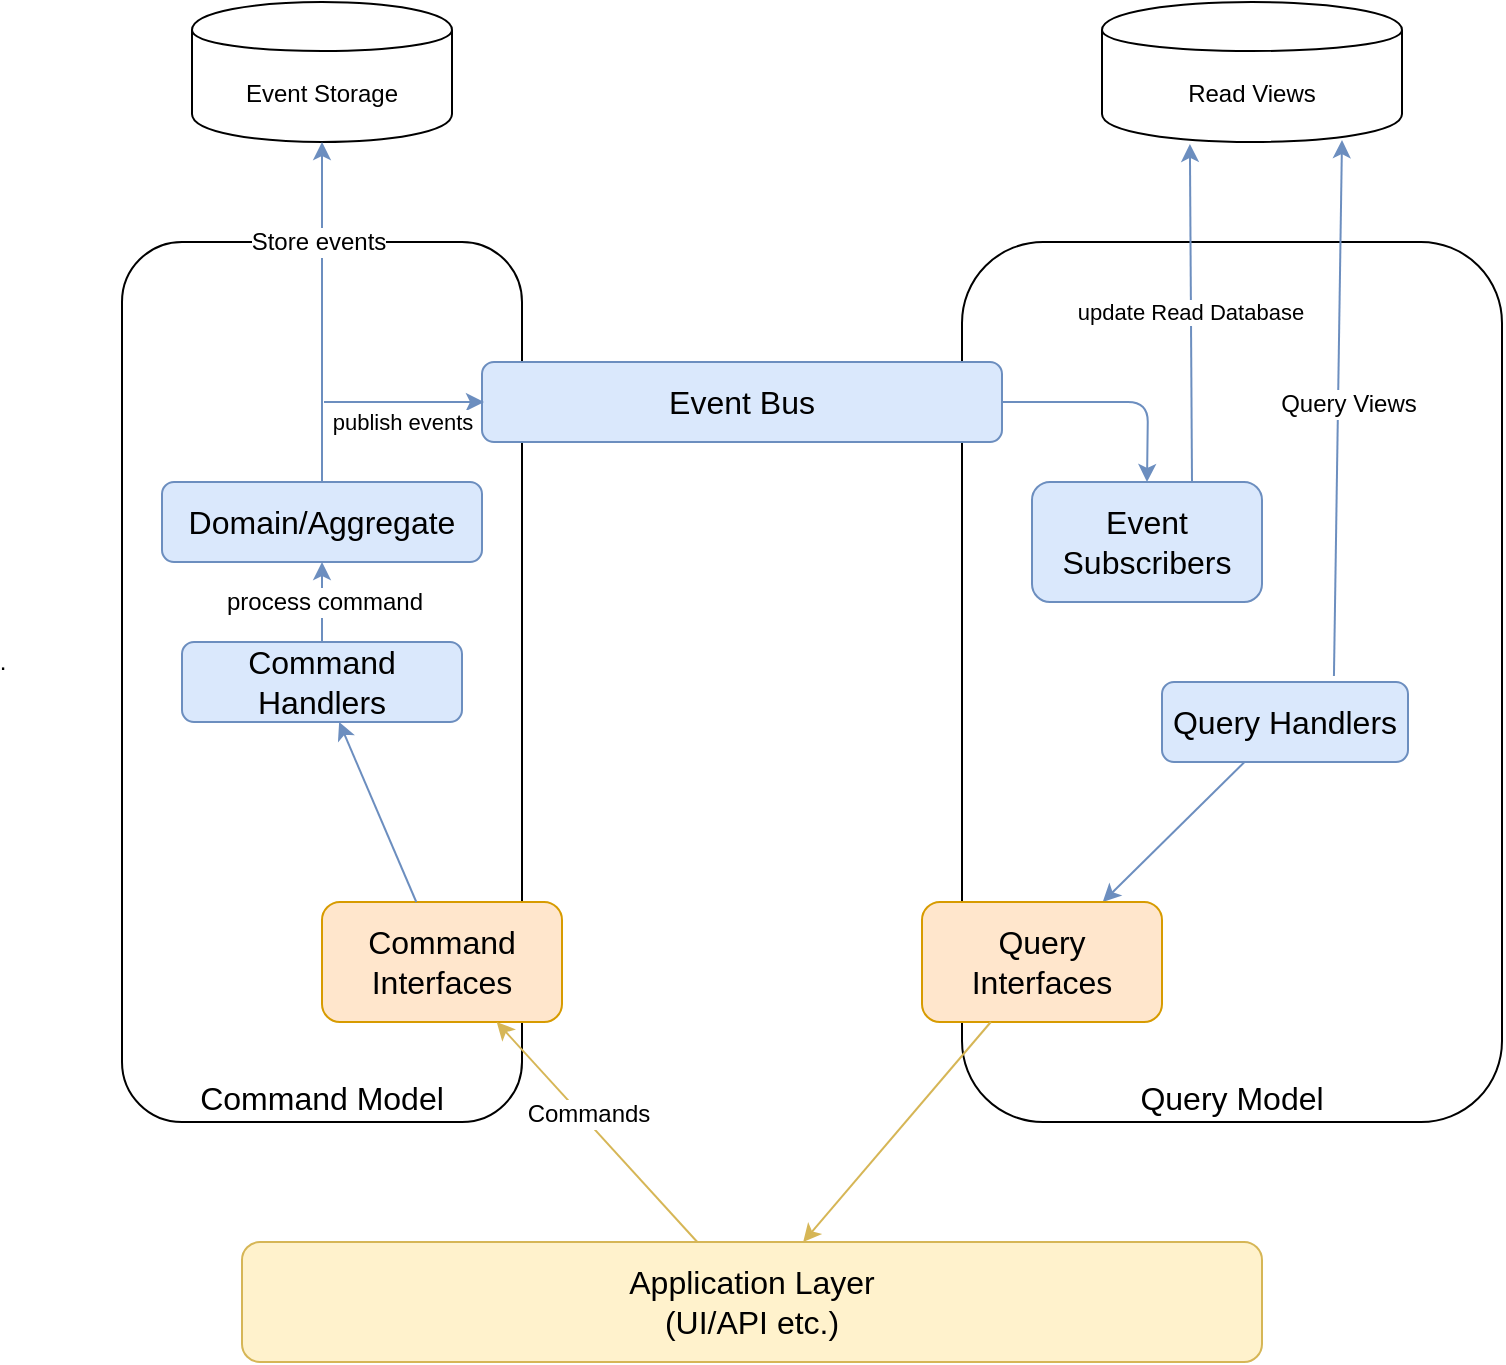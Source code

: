 <mxfile version="10.4.5" type="github"><diagram id="PHKAPcUReDozPD77Vr9z" name="Page-1"><mxGraphModel dx="1327" dy="759" grid="1" gridSize="10" guides="1" tooltips="1" connect="1" arrows="1" fold="1" page="1" pageScale="1" pageWidth="850" pageHeight="1100" math="0" shadow="0"><root><mxCell id="0"/><mxCell id="1" parent="0"/><mxCell id="_dTScZxNtNhXLGbuJTSR-1" value="Event Storage" style="shape=cylinder;whiteSpace=wrap;html=1;boundedLbl=1;backgroundOutline=1;" vertex="1" parent="1"><mxGeometry x="145" y="130" width="130" height="70" as="geometry"/></mxCell><mxCell id="_dTScZxNtNhXLGbuJTSR-2" value="Read Views" style="shape=cylinder;whiteSpace=wrap;html=1;boundedLbl=1;backgroundOutline=1;" vertex="1" parent="1"><mxGeometry x="600" y="130" width="150" height="70" as="geometry"/></mxCell><mxCell id="_dTScZxNtNhXLGbuJTSR-3" value="Command Model" style="rounded=1;whiteSpace=wrap;html=1;align=center;verticalAlign=bottom;fontSize=16;" vertex="1" parent="1"><mxGeometry x="110" y="250" width="200" height="440" as="geometry"/></mxCell><mxCell id="_dTScZxNtNhXLGbuJTSR-6" value="Command Handlers" style="rounded=1;whiteSpace=wrap;html=1;fontSize=16;align=center;fillColor=#dae8fc;strokeColor=#6c8ebf;" vertex="1" parent="1"><mxGeometry x="140" y="450" width="140" height="40" as="geometry"/></mxCell><mxCell id="_dTScZxNtNhXLGbuJTSR-7" value="" style="endArrow=classic;html=1;fontSize=16;fillColor=#dae8fc;strokeColor=#6c8ebf;" edge="1" parent="1" source="_dTScZxNtNhXLGbuJTSR-6"><mxGeometry width="50" height="50" relative="1" as="geometry"><mxPoint x="110" y="760" as="sourcePoint"/><mxPoint x="197.5" y="450" as="targetPoint"/></mxGeometry></mxCell><mxCell id="_dTScZxNtNhXLGbuJTSR-9" value="Command Interfaces" style="rounded=1;whiteSpace=wrap;html=1;fontSize=16;align=center;fillColor=#ffe6cc;strokeColor=#d79b00;" vertex="1" parent="1"><mxGeometry x="210" y="580" width="120" height="60" as="geometry"/></mxCell><mxCell id="_dTScZxNtNhXLGbuJTSR-10" value="" style="endArrow=classic;html=1;fontSize=16;fillColor=#dae8fc;strokeColor=#6c8ebf;" edge="1" parent="1" source="_dTScZxNtNhXLGbuJTSR-9" target="_dTScZxNtNhXLGbuJTSR-6"><mxGeometry width="50" height="50" relative="1" as="geometry"><mxPoint x="110" y="880" as="sourcePoint"/><mxPoint x="160" y="830" as="targetPoint"/></mxGeometry></mxCell><mxCell id="_dTScZxNtNhXLGbuJTSR-11" value="Query Model" style="rounded=1;whiteSpace=wrap;html=1;align=center;verticalAlign=bottom;fontSize=16;" vertex="1" parent="1"><mxGeometry x="530" y="250" width="270" height="440" as="geometry"/></mxCell><mxCell id="_dTScZxNtNhXLGbuJTSR-12" value="Event Subscribers" style="rounded=1;whiteSpace=wrap;html=1;fontSize=16;align=center;fillColor=#dae8fc;strokeColor=#6c8ebf;" vertex="1" parent="1"><mxGeometry x="565" y="370" width="115" height="60" as="geometry"/></mxCell><mxCell id="_dTScZxNtNhXLGbuJTSR-13" value="Query Handlers" style="rounded=1;whiteSpace=wrap;html=1;fontSize=16;align=center;fillColor=#dae8fc;strokeColor=#6c8ebf;" vertex="1" parent="1"><mxGeometry x="630" y="470" width="123" height="40" as="geometry"/></mxCell><mxCell id="_dTScZxNtNhXLGbuJTSR-15" value="" style="endArrow=none;html=1;fontSize=16;fillColor=#dae8fc;strokeColor=#6c8ebf;startArrow=classic;startFill=1;endFill=0;" edge="1" parent="1" source="_dTScZxNtNhXLGbuJTSR-17" target="_dTScZxNtNhXLGbuJTSR-13"><mxGeometry width="50" height="50" relative="1" as="geometry"><mxPoint x="674.885" y="500" as="sourcePoint"/><mxPoint x="655" y="710" as="targetPoint"/></mxGeometry></mxCell><mxCell id="_dTScZxNtNhXLGbuJTSR-17" value="Query Interfaces" style="rounded=1;whiteSpace=wrap;html=1;fontSize=16;align=center;fillColor=#ffe6cc;strokeColor=#d79b00;" vertex="1" parent="1"><mxGeometry x="510" y="580" width="120" height="60" as="geometry"/></mxCell><mxCell id="_dTScZxNtNhXLGbuJTSR-19" value="Application Layer&lt;br&gt;(UI/API etc.)&lt;br&gt;" style="rounded=1;whiteSpace=wrap;html=1;fontSize=16;align=center;fillColor=#fff2cc;strokeColor=#d6b656;" vertex="1" parent="1"><mxGeometry x="170" y="750" width="510" height="60" as="geometry"/></mxCell><mxCell id="_dTScZxNtNhXLGbuJTSR-20" value="" style="endArrow=classic;html=1;fontSize=16;fillColor=#fff2cc;strokeColor=#d6b656;" edge="1" parent="1" source="_dTScZxNtNhXLGbuJTSR-19"><mxGeometry width="50" height="50" relative="1" as="geometry"><mxPoint x="110" y="880" as="sourcePoint"/><mxPoint x="297.353" y="640" as="targetPoint"/></mxGeometry></mxCell><mxCell id="_dTScZxNtNhXLGbuJTSR-22" value="Commands" style="text;html=1;resizable=0;points=[];align=center;verticalAlign=middle;labelBackgroundColor=#ffffff;" vertex="1" connectable="0" parent="_dTScZxNtNhXLGbuJTSR-20"><mxGeometry x="0.149" y="-3" relative="1" as="geometry"><mxPoint y="1" as="offset"/></mxGeometry></mxCell><mxCell id="_dTScZxNtNhXLGbuJTSR-21" value="" style="endArrow=none;html=1;fontSize=16;fillColor=#fff2cc;strokeColor=#d6b656;endFill=0;startArrow=classic;startFill=1;" edge="1" parent="1" source="_dTScZxNtNhXLGbuJTSR-19"><mxGeometry width="50" height="50" relative="1" as="geometry"><mxPoint x="110" y="880" as="sourcePoint"/><mxPoint x="544.412" y="640" as="targetPoint"/></mxGeometry></mxCell><mxCell id="_dTScZxNtNhXLGbuJTSR-4" value="Event Bus" style="rounded=1;whiteSpace=wrap;html=1;fontSize=16;align=center;fillColor=#dae8fc;strokeColor=#6c8ebf;" vertex="1" parent="1"><mxGeometry x="290" y="310" width="260" height="40" as="geometry"/></mxCell><mxCell id="_dTScZxNtNhXLGbuJTSR-24" value="" style="endArrow=classic;html=1;exitX=0.5;exitY=0;exitDx=0;exitDy=0;fillColor=#dae8fc;strokeColor=#6c8ebf;" edge="1" parent="1" source="_dTScZxNtNhXLGbuJTSR-37" target="_dTScZxNtNhXLGbuJTSR-1"><mxGeometry width="50" height="50" relative="1" as="geometry"><mxPoint x="100" y="960" as="sourcePoint"/><mxPoint x="150" y="910" as="targetPoint"/></mxGeometry></mxCell><mxCell id="_dTScZxNtNhXLGbuJTSR-26" value="Store events" style="text;html=1;resizable=0;points=[];align=center;verticalAlign=middle;labelBackgroundColor=#ffffff;" vertex="1" connectable="0" parent="_dTScZxNtNhXLGbuJTSR-24"><mxGeometry x="0.416" y="2" relative="1" as="geometry"><mxPoint as="offset"/></mxGeometry></mxCell><mxCell id="_dTScZxNtNhXLGbuJTSR-25" value="publish events" style="endArrow=classic;html=1;entryX=0;entryY=0.5;entryDx=0;entryDy=0;fillColor=#dae8fc;strokeColor=#6c8ebf;" edge="1" parent="1"><mxGeometry x="-0.025" y="-10" width="50" height="50" relative="1" as="geometry"><mxPoint x="211" y="330" as="sourcePoint"/><mxPoint x="291" y="330" as="targetPoint"/><mxPoint as="offset"/></mxGeometry></mxCell><mxCell id="_dTScZxNtNhXLGbuJTSR-27" value="update Read Database" style="endArrow=none;html=1;endFill=0;startArrow=classic;startFill=1;fillColor=#dae8fc;strokeColor=#6c8ebf;exitX=0.293;exitY=1.014;exitDx=0;exitDy=0;exitPerimeter=0;" edge="1" parent="1" source="_dTScZxNtNhXLGbuJTSR-2"><mxGeometry width="50" height="50" relative="1" as="geometry"><mxPoint x="645" y="220" as="sourcePoint"/><mxPoint x="645" y="370" as="targetPoint"/></mxGeometry></mxCell><mxCell id="_dTScZxNtNhXLGbuJTSR-31" value="" style="endArrow=classic;html=1;entryX=0.5;entryY=0;entryDx=0;entryDy=0;exitX=1;exitY=0.5;exitDx=0;exitDy=0;fillColor=#dae8fc;strokeColor=#6c8ebf;" edge="1" parent="1" source="_dTScZxNtNhXLGbuJTSR-4" target="_dTScZxNtNhXLGbuJTSR-12"><mxGeometry width="50" height="50" relative="1" as="geometry"><mxPoint x="100" y="960" as="sourcePoint"/><mxPoint x="150" y="910" as="targetPoint"/><Array as="points"><mxPoint x="623" y="330"/></Array></mxGeometry></mxCell><mxCell id="_dTScZxNtNhXLGbuJTSR-37" value="Domain/Aggregate" style="rounded=1;whiteSpace=wrap;html=1;fontSize=16;align=center;fillColor=#dae8fc;strokeColor=#6c8ebf;" vertex="1" parent="1"><mxGeometry x="130" y="370" width="160" height="40" as="geometry"/></mxCell><mxCell id="_dTScZxNtNhXLGbuJTSR-39" value="" style="endArrow=classic;html=1;fillColor=#dae8fc;strokeColor=#6c8ebf;" edge="1" parent="1" source="_dTScZxNtNhXLGbuJTSR-6" target="_dTScZxNtNhXLGbuJTSR-37"><mxGeometry width="50" height="50" relative="1" as="geometry"><mxPoint x="220" y="380" as="sourcePoint"/><mxPoint x="400" y="460" as="targetPoint"/></mxGeometry></mxCell><mxCell id="_dTScZxNtNhXLGbuJTSR-40" value="." style="text;html=1;resizable=0;points=[];align=center;verticalAlign=middle;labelBackgroundColor=#ffffff;" vertex="1" connectable="0" parent="_dTScZxNtNhXLGbuJTSR-39"><mxGeometry x="0.416" y="2" relative="1" as="geometry"><mxPoint x="-158" y="38" as="offset"/></mxGeometry></mxCell><mxCell id="_dTScZxNtNhXLGbuJTSR-41" value="process command" style="text;html=1;resizable=0;points=[];align=center;verticalAlign=middle;labelBackgroundColor=#ffffff;" vertex="1" connectable="0" parent="_dTScZxNtNhXLGbuJTSR-39"><mxGeometry x="-0.808" y="-1" relative="1" as="geometry"><mxPoint y="-16" as="offset"/></mxGeometry></mxCell><mxCell id="_dTScZxNtNhXLGbuJTSR-45" value="" style="endArrow=classic;html=1;exitX=0.699;exitY=-0.075;exitDx=0;exitDy=0;exitPerimeter=0;fillColor=#dae8fc;strokeColor=#6c8ebf;entryX=0.8;entryY=0.986;entryDx=0;entryDy=0;entryPerimeter=0;" edge="1" parent="1" source="_dTScZxNtNhXLGbuJTSR-13" target="_dTScZxNtNhXLGbuJTSR-2"><mxGeometry width="50" height="50" relative="1" as="geometry"><mxPoint x="50" y="880" as="sourcePoint"/><mxPoint x="719" y="240" as="targetPoint"/></mxGeometry></mxCell><mxCell id="_dTScZxNtNhXLGbuJTSR-46" value="Query Views" style="text;html=1;resizable=0;points=[];align=center;verticalAlign=middle;labelBackgroundColor=#ffffff;" vertex="1" connectable="0" parent="_dTScZxNtNhXLGbuJTSR-45"><mxGeometry x="-0.481" y="1" relative="1" as="geometry"><mxPoint x="6.5" y="-67" as="offset"/></mxGeometry></mxCell></root></mxGraphModel></diagram></mxfile>